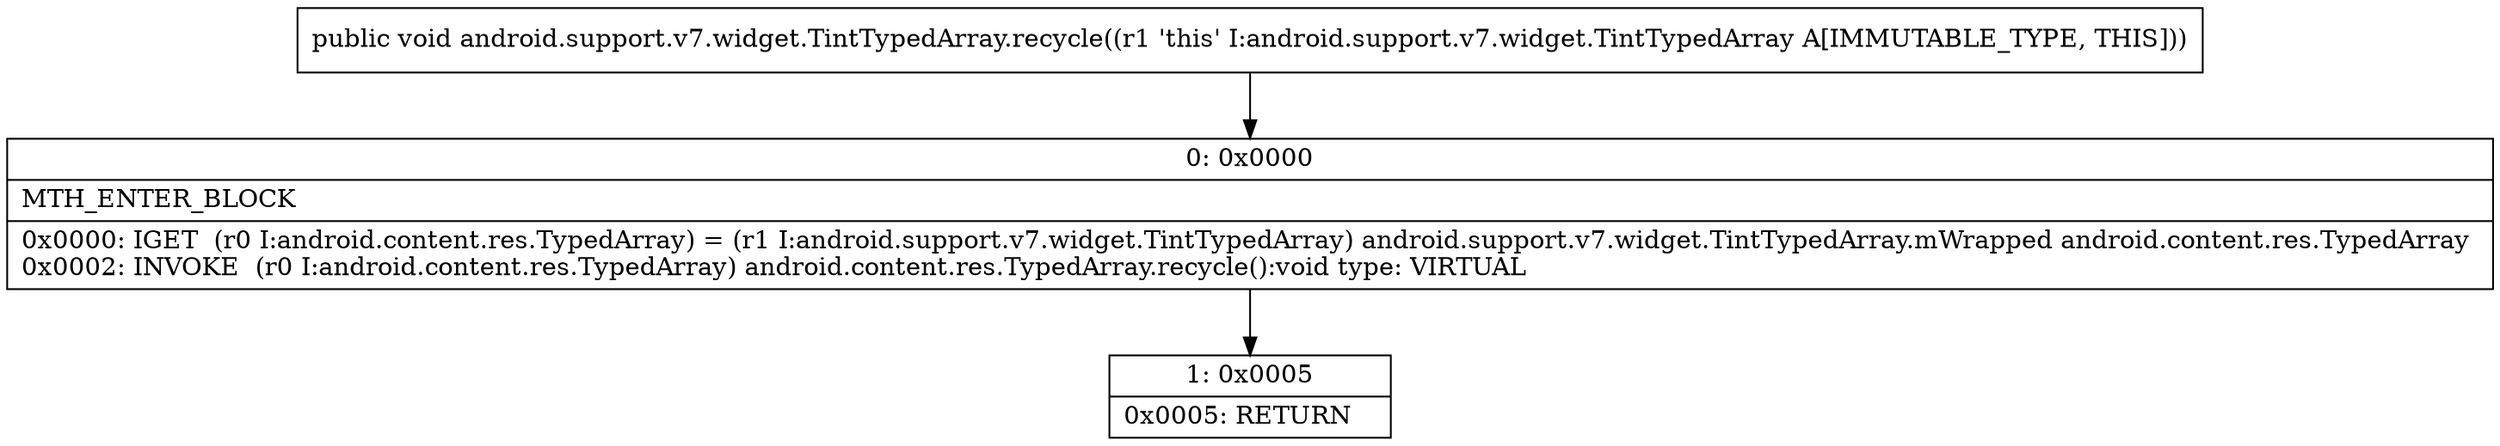 digraph "CFG forandroid.support.v7.widget.TintTypedArray.recycle()V" {
Node_0 [shape=record,label="{0\:\ 0x0000|MTH_ENTER_BLOCK\l|0x0000: IGET  (r0 I:android.content.res.TypedArray) = (r1 I:android.support.v7.widget.TintTypedArray) android.support.v7.widget.TintTypedArray.mWrapped android.content.res.TypedArray \l0x0002: INVOKE  (r0 I:android.content.res.TypedArray) android.content.res.TypedArray.recycle():void type: VIRTUAL \l}"];
Node_1 [shape=record,label="{1\:\ 0x0005|0x0005: RETURN   \l}"];
MethodNode[shape=record,label="{public void android.support.v7.widget.TintTypedArray.recycle((r1 'this' I:android.support.v7.widget.TintTypedArray A[IMMUTABLE_TYPE, THIS])) }"];
MethodNode -> Node_0;
Node_0 -> Node_1;
}


